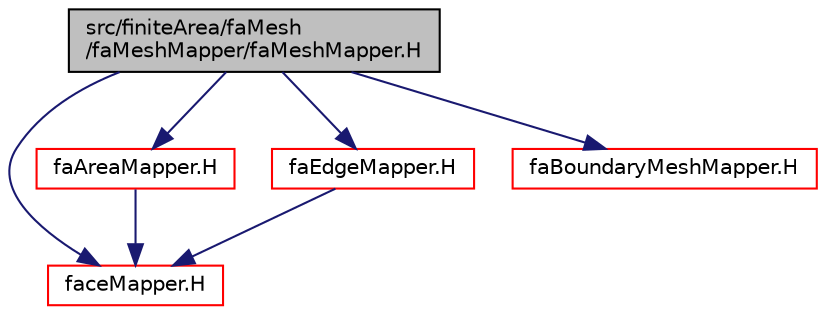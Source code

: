 digraph "src/finiteArea/faMesh/faMeshMapper/faMeshMapper.H"
{
  bgcolor="transparent";
  edge [fontname="Helvetica",fontsize="10",labelfontname="Helvetica",labelfontsize="10"];
  node [fontname="Helvetica",fontsize="10",shape=record];
  Node1 [label="src/finiteArea/faMesh\l/faMeshMapper/faMeshMapper.H",height=0.2,width=0.4,color="black", fillcolor="grey75", style="filled" fontcolor="black"];
  Node1 -> Node2 [color="midnightblue",fontsize="10",style="solid",fontname="Helvetica"];
  Node2 [label="faceMapper.H",height=0.2,width=0.4,color="red",URL="$faceMapper_8H.html"];
  Node1 -> Node3 [color="midnightblue",fontsize="10",style="solid",fontname="Helvetica"];
  Node3 [label="faAreaMapper.H",height=0.2,width=0.4,color="red",URL="$faAreaMapper_8H.html"];
  Node3 -> Node2 [color="midnightblue",fontsize="10",style="solid",fontname="Helvetica"];
  Node1 -> Node4 [color="midnightblue",fontsize="10",style="solid",fontname="Helvetica"];
  Node4 [label="faEdgeMapper.H",height=0.2,width=0.4,color="red",URL="$faEdgeMapper_8H.html"];
  Node4 -> Node2 [color="midnightblue",fontsize="10",style="solid",fontname="Helvetica"];
  Node1 -> Node5 [color="midnightblue",fontsize="10",style="solid",fontname="Helvetica"];
  Node5 [label="faBoundaryMeshMapper.H",height=0.2,width=0.4,color="red",URL="$faBoundaryMeshMapper_8H.html"];
}
